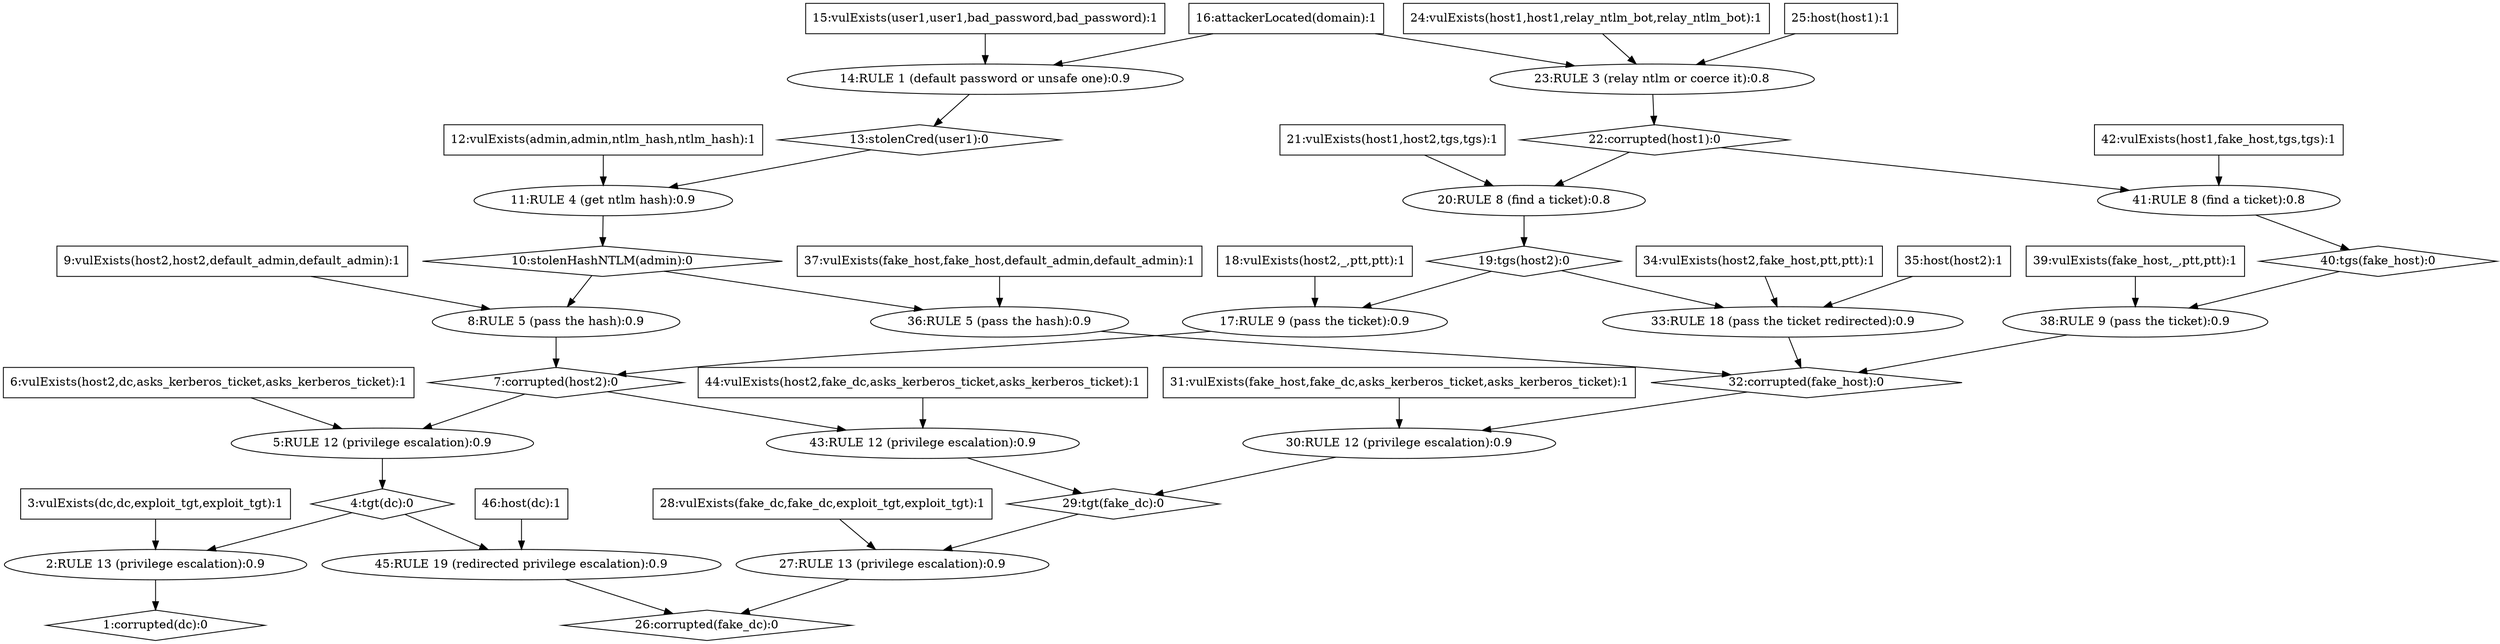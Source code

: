 digraph G {
	1 [label="1:corrupted(dc):0",shape=diamond];
	2 [label="2:RULE 13 (privilege escalation):0.9",shape=ellipse];
	3 [label="3:vulExists(dc,dc,exploit_tgt,exploit_tgt):1",shape=box];
	4 [label="4:tgt(dc):0",shape=diamond];
	5 [label="5:RULE 12 (privilege escalation):0.9",shape=ellipse];
	6 [label="6:vulExists(host2,dc,asks_kerberos_ticket,asks_kerberos_ticket):1",shape=box];
	7 [label="7:corrupted(host2):0",shape=diamond];
	8 [label="8:RULE 5 (pass the hash):0.9",shape=ellipse];
	9 [label="9:vulExists(host2,host2,default_admin,default_admin):1",shape=box];
	10 [label="10:stolenHashNTLM(admin):0",shape=diamond];
	11 [label="11:RULE 4 (get ntlm hash):0.9",shape=ellipse];
	12 [label="12:vulExists(admin,admin,ntlm_hash,ntlm_hash):1",shape=box];
	13 [label="13:stolenCred(user1):0",shape=diamond];
	14 [label="14:RULE 1 (default password or unsafe one):0.9",shape=ellipse];
	15 [label="15:vulExists(user1,user1,bad_password,bad_password):1",shape=box];
	16 [label="16:attackerLocated(domain):1",shape=box];
	17 [label="17:RULE 9 (pass the ticket):0.9",shape=ellipse];
	18 [label="18:vulExists(host2,_,ptt,ptt):1",shape=box];
	19 [label="19:tgs(host2):0",shape=diamond];
	20 [label="20:RULE 8 (find a ticket):0.8",shape=ellipse];
	21 [label="21:vulExists(host1,host2,tgs,tgs):1",shape=box];
	22 [label="22:corrupted(host1):0",shape=diamond];
	23 [label="23:RULE 3 (relay ntlm or coerce it):0.8",shape=ellipse];
	24 [label="24:vulExists(host1,host1,relay_ntlm_bot,relay_ntlm_bot):1",shape=box];
	25 [label="25:host(host1):1",shape=box];
	26 [label="26:corrupted(fake_dc):0",shape=diamond];
	27 [label="27:RULE 13 (privilege escalation):0.9",shape=ellipse];
	28 [label="28:vulExists(fake_dc,fake_dc,exploit_tgt,exploit_tgt):1",shape=box];
	29 [label="29:tgt(fake_dc):0",shape=diamond];
	30 [label="30:RULE 12 (privilege escalation):0.9",shape=ellipse];
	31 [label="31:vulExists(fake_host,fake_dc,asks_kerberos_ticket,asks_kerberos_ticket):1",shape=box];
	32 [label="32:corrupted(fake_host):0",shape=diamond];
	33 [label="33:RULE 18 (pass the ticket redirected):0.9",shape=ellipse];
	34 [label="34:vulExists(host2,fake_host,ptt,ptt):1",shape=box];
	35 [label="35:host(host2):1",shape=box];
	36 [label="36:RULE 5 (pass the hash):0.9",shape=ellipse];
	37 [label="37:vulExists(fake_host,fake_host,default_admin,default_admin):1",shape=box];
	38 [label="38:RULE 9 (pass the ticket):0.9",shape=ellipse];
	39 [label="39:vulExists(fake_host,_,ptt,ptt):1",shape=box];
	40 [label="40:tgs(fake_host):0",shape=diamond];
	41 [label="41:RULE 8 (find a ticket):0.8",shape=ellipse];
	42 [label="42:vulExists(host1,fake_host,tgs,tgs):1",shape=box];
	43 [label="43:RULE 12 (privilege escalation):0.9",shape=ellipse];
	44 [label="44:vulExists(host2,fake_dc,asks_kerberos_ticket,asks_kerberos_ticket):1",shape=box];
	45 [label="45:RULE 19 (redirected privilege escalation):0.9",shape=ellipse];
	46 [label="46:host(dc):1",shape=box];
	3 -> 	2;
	6 -> 	5;
	9 -> 	8;
	12 -> 	11;
	15 -> 	14;
	16 -> 	14;
	14 -> 	13;
	13 -> 	11;
	11 -> 	10;
	10 -> 	8;
	8 -> 	7;
	18 -> 	17;
	21 -> 	20;
	24 -> 	23;
	25 -> 	23;
	16 -> 	23;
	23 -> 	22;
	22 -> 	20;
	20 -> 	19;
	19 -> 	17;
	17 -> 	7;
	7 -> 	5;
	5 -> 	4;
	4 -> 	2;
	2 -> 	1;
	28 -> 	27;
	31 -> 	30;
	34 -> 	33;
	35 -> 	33;
	19 -> 	33;
	33 -> 	32;
	37 -> 	36;
	10 -> 	36;
	36 -> 	32;
	39 -> 	38;
	42 -> 	41;
	22 -> 	41;
	41 -> 	40;
	40 -> 	38;
	38 -> 	32;
	32 -> 	30;
	30 -> 	29;
	44 -> 	43;
	7 -> 	43;
	43 -> 	29;
	29 -> 	27;
	27 -> 	26;
	46 -> 	45;
	4 -> 	45;
	45 -> 	26;
}
